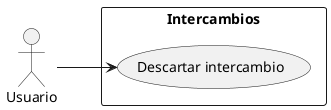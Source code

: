 @startuml exchanges
left to right direction
actor Usuario

rectangle Intercambios {                
    Usuario --> (Descartar intercambio)
}
@enduml